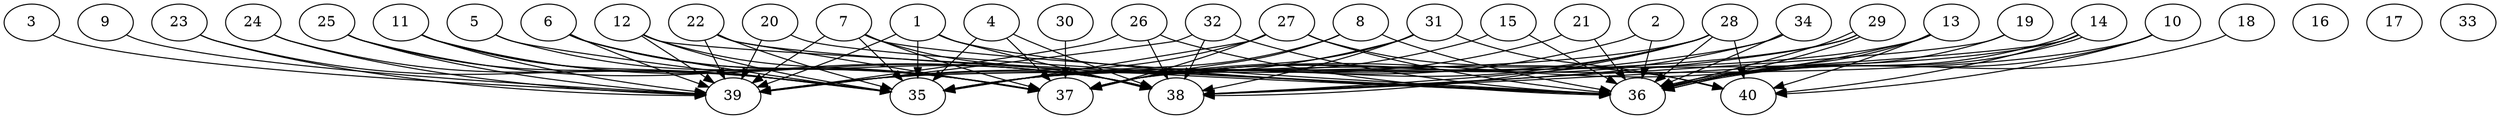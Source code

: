 // DAG automatically generated by daggen at Thu Oct  3 14:06:49 2019
// ./daggen --dot -n 40 --ccr 0.5 --fat 0.9 --regular 0.5 --density 0.7 --mindata 5242880 --maxdata 52428800 
digraph G {
  1 [size="67385344", alpha="0.19", expect_size="33692672"] 
  1 -> 35 [size ="33692672"]
  1 -> 36 [size ="33692672"]
  1 -> 38 [size ="33692672"]
  1 -> 39 [size ="33692672"]
  2 [size="45359104", alpha="0.19", expect_size="22679552"] 
  2 -> 35 [size ="22679552"]
  2 -> 36 [size ="22679552"]
  3 [size="92139520", alpha="0.01", expect_size="46069760"] 
  3 -> 39 [size ="46069760"]
  4 [size="74475520", alpha="0.11", expect_size="37237760"] 
  4 -> 35 [size ="37237760"]
  4 -> 37 [size ="37237760"]
  4 -> 38 [size ="37237760"]
  5 [size="88922112", alpha="0.13", expect_size="44461056"] 
  5 -> 35 [size ="44461056"]
  5 -> 37 [size ="44461056"]
  6 [size="55523328", alpha="0.04", expect_size="27761664"] 
  6 -> 35 [size ="27761664"]
  6 -> 37 [size ="27761664"]
  6 -> 38 [size ="27761664"]
  6 -> 39 [size ="27761664"]
  7 [size="101208064", alpha="0.17", expect_size="50604032"] 
  7 -> 35 [size ="50604032"]
  7 -> 36 [size ="50604032"]
  7 -> 37 [size ="50604032"]
  7 -> 38 [size ="50604032"]
  7 -> 39 [size ="50604032"]
  8 [size="38557696", alpha="0.11", expect_size="19278848"] 
  8 -> 35 [size ="19278848"]
  8 -> 36 [size ="19278848"]
  8 -> 37 [size ="19278848"]
  9 [size="87394304", alpha="0.02", expect_size="43697152"] 
  9 -> 39 [size ="43697152"]
  10 [size="15771648", alpha="0.18", expect_size="7885824"] 
  10 -> 35 [size ="7885824"]
  10 -> 36 [size ="7885824"]
  10 -> 40 [size ="7885824"]
  11 [size="101601280", alpha="0.16", expect_size="50800640"] 
  11 -> 35 [size ="50800640"]
  11 -> 37 [size ="50800640"]
  11 -> 38 [size ="50800640"]
  11 -> 39 [size ="50800640"]
  12 [size="94832640", alpha="0.18", expect_size="47416320"] 
  12 -> 35 [size ="47416320"]
  12 -> 36 [size ="47416320"]
  12 -> 37 [size ="47416320"]
  12 -> 39 [size ="47416320"]
  13 [size="92155904", alpha="0.09", expect_size="46077952"] 
  13 -> 35 [size ="46077952"]
  13 -> 36 [size ="46077952"]
  13 -> 37 [size ="46077952"]
  13 -> 40 [size ="46077952"]
  14 [size="97939456", alpha="0.16", expect_size="48969728"] 
  14 -> 36 [size ="48969728"]
  14 -> 36 [size ="48969728"]
  14 -> 37 [size ="48969728"]
  14 -> 38 [size ="48969728"]
  14 -> 40 [size ="48969728"]
  15 [size="56698880", alpha="0.05", expect_size="28349440"] 
  15 -> 35 [size ="28349440"]
  15 -> 36 [size ="28349440"]
  16 [size="21733376", alpha="0.16", expect_size="10866688"] 
  17 [size="38469632", alpha="0.05", expect_size="19234816"] 
  18 [size="24872960", alpha="0.14", expect_size="12436480"] 
  18 -> 36 [size ="12436480"]
  19 [size="77604864", alpha="0.20", expect_size="38802432"] 
  19 -> 36 [size ="38802432"]
  19 -> 38 [size ="38802432"]
  20 [size="87357440", alpha="0.19", expect_size="43678720"] 
  20 -> 36 [size ="43678720"]
  20 -> 39 [size ="43678720"]
  21 [size="77410304", alpha="0.09", expect_size="38705152"] 
  21 -> 35 [size ="38705152"]
  21 -> 36 [size ="38705152"]
  22 [size="60805120", alpha="0.07", expect_size="30402560"] 
  22 -> 35 [size ="30402560"]
  22 -> 36 [size ="30402560"]
  22 -> 37 [size ="30402560"]
  22 -> 39 [size ="30402560"]
  23 [size="50999296", alpha="0.03", expect_size="25499648"] 
  23 -> 35 [size ="25499648"]
  23 -> 39 [size ="25499648"]
  24 [size="91981824", alpha="0.12", expect_size="45990912"] 
  24 -> 35 [size ="45990912"]
  24 -> 39 [size ="45990912"]
  25 [size="71016448", alpha="0.17", expect_size="35508224"] 
  25 -> 35 [size ="35508224"]
  25 -> 38 [size ="35508224"]
  25 -> 39 [size ="35508224"]
  26 [size="96210944", alpha="0.13", expect_size="48105472"] 
  26 -> 36 [size ="48105472"]
  26 -> 38 [size ="48105472"]
  26 -> 39 [size ="48105472"]
  27 [size="77336576", alpha="0.07", expect_size="38668288"] 
  27 -> 35 [size ="38668288"]
  27 -> 36 [size ="38668288"]
  27 -> 37 [size ="38668288"]
  27 -> 39 [size ="38668288"]
  27 -> 40 [size ="38668288"]
  28 [size="100659200", alpha="0.07", expect_size="50329600"] 
  28 -> 35 [size ="50329600"]
  28 -> 36 [size ="50329600"]
  28 -> 37 [size ="50329600"]
  28 -> 38 [size ="50329600"]
  28 -> 39 [size ="50329600"]
  28 -> 40 [size ="50329600"]
  29 [size="73234432", alpha="0.04", expect_size="36617216"] 
  29 -> 36 [size ="36617216"]
  29 -> 36 [size ="36617216"]
  29 -> 38 [size ="36617216"]
  29 -> 39 [size ="36617216"]
  30 [size="72775680", alpha="0.02", expect_size="36387840"] 
  30 -> 37 [size ="36387840"]
  31 [size="66070528", alpha="0.19", expect_size="33035264"] 
  31 -> 37 [size ="33035264"]
  31 -> 38 [size ="33035264"]
  31 -> 39 [size ="33035264"]
  31 -> 40 [size ="33035264"]
  32 [size="15644672", alpha="0.14", expect_size="7822336"] 
  32 -> 36 [size ="7822336"]
  32 -> 38 [size ="7822336"]
  32 -> 39 [size ="7822336"]
  33 [size="50747392", alpha="0.06", expect_size="25373696"] 
  34 [size="64286720", alpha="0.17", expect_size="32143360"] 
  34 -> 36 [size ="32143360"]
  34 -> 37 [size ="32143360"]
  34 -> 38 [size ="32143360"]
  35 [size="25884672", alpha="0.17", expect_size="12942336"] 
  36 [size="13975552", alpha="0.00", expect_size="6987776"] 
  37 [size="73601024", alpha="0.09", expect_size="36800512"] 
  38 [size="12365824", alpha="0.01", expect_size="6182912"] 
  39 [size="47091712", alpha="0.07", expect_size="23545856"] 
  40 [size="65937408", alpha="0.10", expect_size="32968704"] 
}
